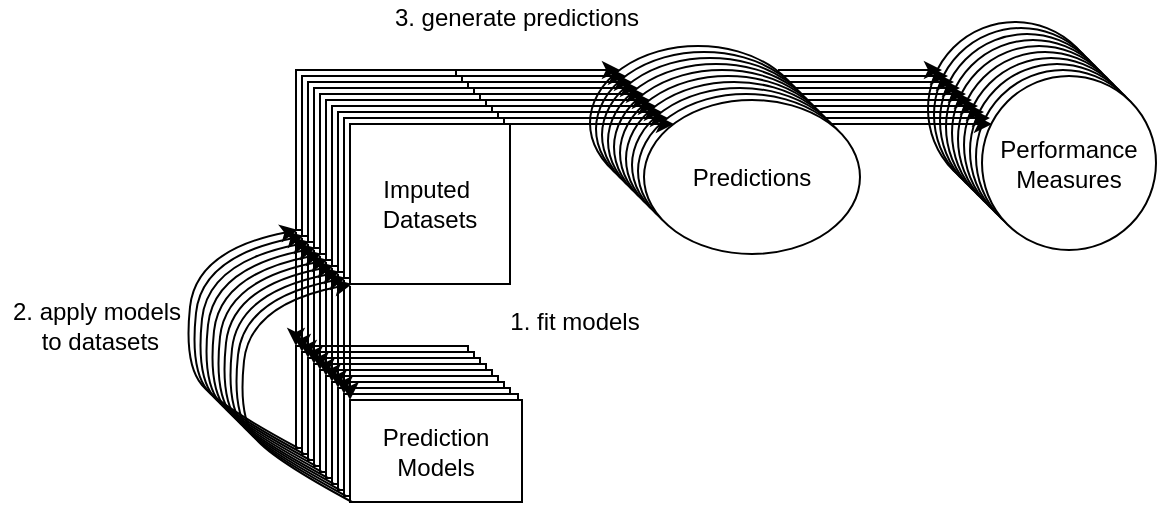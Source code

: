 <mxfile version="15.5.8" type="github">
  <diagram id="C5RBs43oDa-KdzZeNtuy" name="Page-1">
    <mxGraphModel dx="1678" dy="972" grid="1" gridSize="3" guides="1" tooltips="1" connect="1" arrows="1" fold="1" page="1" pageScale="1" pageWidth="827" pageHeight="1169" math="0" shadow="0">
      <root>
        <mxCell id="WIyWlLk6GJQsqaUBKTNV-0" />
        <mxCell id="WIyWlLk6GJQsqaUBKTNV-1" parent="WIyWlLk6GJQsqaUBKTNV-0" />
        <mxCell id="0CUeb5_88-cBfMUGa1II-168" value="" style="ellipse;whiteSpace=wrap;html=1;aspect=fixed;" vertex="1" parent="WIyWlLk6GJQsqaUBKTNV-1">
          <mxGeometry x="589" y="87" width="87" height="87" as="geometry" />
        </mxCell>
        <mxCell id="0CUeb5_88-cBfMUGa1II-169" value="" style="ellipse;whiteSpace=wrap;html=1;aspect=fixed;" vertex="1" parent="WIyWlLk6GJQsqaUBKTNV-1">
          <mxGeometry x="592" y="90" width="87" height="87" as="geometry" />
        </mxCell>
        <mxCell id="0CUeb5_88-cBfMUGa1II-170" value="" style="ellipse;whiteSpace=wrap;html=1;aspect=fixed;" vertex="1" parent="WIyWlLk6GJQsqaUBKTNV-1">
          <mxGeometry x="595" y="93" width="87" height="87" as="geometry" />
        </mxCell>
        <mxCell id="0CUeb5_88-cBfMUGa1II-171" value="" style="ellipse;whiteSpace=wrap;html=1;aspect=fixed;" vertex="1" parent="WIyWlLk6GJQsqaUBKTNV-1">
          <mxGeometry x="598" y="96" width="87" height="87" as="geometry" />
        </mxCell>
        <mxCell id="0CUeb5_88-cBfMUGa1II-172" value="" style="ellipse;whiteSpace=wrap;html=1;aspect=fixed;" vertex="1" parent="WIyWlLk6GJQsqaUBKTNV-1">
          <mxGeometry x="601" y="99" width="87" height="87" as="geometry" />
        </mxCell>
        <mxCell id="0CUeb5_88-cBfMUGa1II-173" value="" style="ellipse;whiteSpace=wrap;html=1;aspect=fixed;" vertex="1" parent="WIyWlLk6GJQsqaUBKTNV-1">
          <mxGeometry x="604" y="102" width="87" height="87" as="geometry" />
        </mxCell>
        <mxCell id="0CUeb5_88-cBfMUGa1II-174" value="" style="ellipse;whiteSpace=wrap;html=1;aspect=fixed;" vertex="1" parent="WIyWlLk6GJQsqaUBKTNV-1">
          <mxGeometry x="607" y="105" width="87" height="87" as="geometry" />
        </mxCell>
        <mxCell id="0CUeb5_88-cBfMUGa1II-175" value="" style="ellipse;whiteSpace=wrap;html=1;aspect=fixed;" vertex="1" parent="WIyWlLk6GJQsqaUBKTNV-1">
          <mxGeometry x="610" y="108" width="87" height="87" as="geometry" />
        </mxCell>
        <mxCell id="0CUeb5_88-cBfMUGa1II-176" value="" style="ellipse;whiteSpace=wrap;html=1;aspect=fixed;" vertex="1" parent="WIyWlLk6GJQsqaUBKTNV-1">
          <mxGeometry x="613" y="111" width="87" height="87" as="geometry" />
        </mxCell>
        <mxCell id="0CUeb5_88-cBfMUGa1II-177" value="Performance&lt;br&gt;Measures" style="ellipse;whiteSpace=wrap;html=1;aspect=fixed;" vertex="1" parent="WIyWlLk6GJQsqaUBKTNV-1">
          <mxGeometry x="616" y="114" width="87" height="87" as="geometry" />
        </mxCell>
        <mxCell id="0CUeb5_88-cBfMUGa1II-30" value="Imputed&amp;nbsp;&lt;br&gt;Datasets" style="whiteSpace=wrap;html=1;aspect=fixed;" vertex="1" parent="WIyWlLk6GJQsqaUBKTNV-1">
          <mxGeometry x="273" y="111" width="80" height="80" as="geometry" />
        </mxCell>
        <mxCell id="0CUeb5_88-cBfMUGa1II-31" value="" style="endArrow=classic;html=1;rounded=0;entryX=0;entryY=0;entryDx=0;entryDy=0;" edge="1" parent="WIyWlLk6GJQsqaUBKTNV-1" target="0CUeb5_88-cBfMUGa1II-33">
          <mxGeometry width="50" height="50" relative="1" as="geometry">
            <mxPoint x="273" y="192" as="sourcePoint" />
            <mxPoint x="276" y="246" as="targetPoint" />
            <Array as="points" />
          </mxGeometry>
        </mxCell>
        <mxCell id="0CUeb5_88-cBfMUGa1II-33" value="" style="rounded=0;whiteSpace=wrap;html=1;" vertex="1" parent="WIyWlLk6GJQsqaUBKTNV-1">
          <mxGeometry x="273" y="249" width="86" height="51" as="geometry" />
        </mxCell>
        <mxCell id="0CUeb5_88-cBfMUGa1II-34" value="" style="rounded=0;whiteSpace=wrap;html=1;" vertex="1" parent="WIyWlLk6GJQsqaUBKTNV-1">
          <mxGeometry x="276" y="252" width="86" height="51" as="geometry" />
        </mxCell>
        <mxCell id="0CUeb5_88-cBfMUGa1II-35" value="" style="rounded=0;whiteSpace=wrap;html=1;" vertex="1" parent="WIyWlLk6GJQsqaUBKTNV-1">
          <mxGeometry x="279" y="255" width="86" height="51" as="geometry" />
        </mxCell>
        <mxCell id="0CUeb5_88-cBfMUGa1II-36" value="" style="rounded=0;whiteSpace=wrap;html=1;" vertex="1" parent="WIyWlLk6GJQsqaUBKTNV-1">
          <mxGeometry x="282" y="258" width="86" height="51" as="geometry" />
        </mxCell>
        <mxCell id="0CUeb5_88-cBfMUGa1II-37" value="" style="rounded=0;whiteSpace=wrap;html=1;" vertex="1" parent="WIyWlLk6GJQsqaUBKTNV-1">
          <mxGeometry x="285" y="261" width="86" height="51" as="geometry" />
        </mxCell>
        <mxCell id="0CUeb5_88-cBfMUGa1II-38" value="" style="rounded=0;whiteSpace=wrap;html=1;" vertex="1" parent="WIyWlLk6GJQsqaUBKTNV-1">
          <mxGeometry x="288" y="264" width="86" height="51" as="geometry" />
        </mxCell>
        <mxCell id="0CUeb5_88-cBfMUGa1II-39" value="" style="rounded=0;whiteSpace=wrap;html=1;" vertex="1" parent="WIyWlLk6GJQsqaUBKTNV-1">
          <mxGeometry x="291" y="267" width="86" height="51" as="geometry" />
        </mxCell>
        <mxCell id="0CUeb5_88-cBfMUGa1II-40" value="" style="rounded=0;whiteSpace=wrap;html=1;" vertex="1" parent="WIyWlLk6GJQsqaUBKTNV-1">
          <mxGeometry x="294" y="270" width="86" height="51" as="geometry" />
        </mxCell>
        <mxCell id="0CUeb5_88-cBfMUGa1II-41" value="" style="rounded=0;whiteSpace=wrap;html=1;" vertex="1" parent="WIyWlLk6GJQsqaUBKTNV-1">
          <mxGeometry x="297" y="273" width="87" height="51" as="geometry" />
        </mxCell>
        <mxCell id="0CUeb5_88-cBfMUGa1II-42" value="Prediction Models" style="rounded=0;whiteSpace=wrap;html=1;" vertex="1" parent="WIyWlLk6GJQsqaUBKTNV-1">
          <mxGeometry x="300" y="276" width="86" height="51" as="geometry" />
        </mxCell>
        <mxCell id="0CUeb5_88-cBfMUGa1II-45" value="Imputed&amp;nbsp;&lt;br&gt;Datasets" style="whiteSpace=wrap;html=1;aspect=fixed;" vertex="1" parent="WIyWlLk6GJQsqaUBKTNV-1">
          <mxGeometry x="276" y="114" width="80" height="80" as="geometry" />
        </mxCell>
        <mxCell id="0CUeb5_88-cBfMUGa1II-46" value="Imputed&amp;nbsp;&lt;br&gt;Datasets" style="whiteSpace=wrap;html=1;aspect=fixed;" vertex="1" parent="WIyWlLk6GJQsqaUBKTNV-1">
          <mxGeometry x="279" y="117" width="80" height="80" as="geometry" />
        </mxCell>
        <mxCell id="0CUeb5_88-cBfMUGa1II-47" value="Imputed&amp;nbsp;&lt;br&gt;Datasets" style="whiteSpace=wrap;html=1;aspect=fixed;" vertex="1" parent="WIyWlLk6GJQsqaUBKTNV-1">
          <mxGeometry x="282" y="120" width="80" height="80" as="geometry" />
        </mxCell>
        <mxCell id="0CUeb5_88-cBfMUGa1II-48" value="Imputed&amp;nbsp;&lt;br&gt;Datasets" style="whiteSpace=wrap;html=1;aspect=fixed;" vertex="1" parent="WIyWlLk6GJQsqaUBKTNV-1">
          <mxGeometry x="285" y="123" width="80" height="80" as="geometry" />
        </mxCell>
        <mxCell id="0CUeb5_88-cBfMUGa1II-49" value="Imputed&amp;nbsp;&lt;br&gt;Datasets" style="whiteSpace=wrap;html=1;aspect=fixed;" vertex="1" parent="WIyWlLk6GJQsqaUBKTNV-1">
          <mxGeometry x="288" y="126" width="80" height="80" as="geometry" />
        </mxCell>
        <mxCell id="0CUeb5_88-cBfMUGa1II-50" value="Imputed&amp;nbsp;&lt;br&gt;Datasets" style="whiteSpace=wrap;html=1;aspect=fixed;" vertex="1" parent="WIyWlLk6GJQsqaUBKTNV-1">
          <mxGeometry x="291" y="129" width="80" height="80" as="geometry" />
        </mxCell>
        <mxCell id="0CUeb5_88-cBfMUGa1II-51" value="Imputed&amp;nbsp;&lt;br&gt;Datasets" style="whiteSpace=wrap;html=1;aspect=fixed;" vertex="1" parent="WIyWlLk6GJQsqaUBKTNV-1">
          <mxGeometry x="294" y="132" width="80" height="80" as="geometry" />
        </mxCell>
        <mxCell id="0CUeb5_88-cBfMUGa1II-52" value="Imputed&amp;nbsp;&lt;br&gt;Datasets" style="whiteSpace=wrap;html=1;aspect=fixed;" vertex="1" parent="WIyWlLk6GJQsqaUBKTNV-1">
          <mxGeometry x="297" y="135" width="80" height="80" as="geometry" />
        </mxCell>
        <mxCell id="0CUeb5_88-cBfMUGa1II-53" value="Imputed&amp;nbsp;&lt;br&gt;Datasets" style="whiteSpace=wrap;html=1;aspect=fixed;" vertex="1" parent="WIyWlLk6GJQsqaUBKTNV-1">
          <mxGeometry x="300" y="138" width="80" height="80" as="geometry" />
        </mxCell>
        <mxCell id="0CUeb5_88-cBfMUGa1II-59" value="" style="curved=1;endArrow=classic;html=1;rounded=0;entryX=0;entryY=1;entryDx=0;entryDy=0;exitX=0;exitY=1;exitDx=0;exitDy=0;" edge="1" parent="WIyWlLk6GJQsqaUBKTNV-1">
          <mxGeometry width="50" height="50" relative="1" as="geometry">
            <mxPoint x="274" y="300" as="sourcePoint" />
            <mxPoint x="274" y="191" as="targetPoint" />
            <Array as="points">
              <mxPoint x="235" y="279" />
              <mxPoint x="217" y="258" />
              <mxPoint x="223" y="201" />
            </Array>
          </mxGeometry>
        </mxCell>
        <mxCell id="0CUeb5_88-cBfMUGa1II-60" value="" style="curved=1;endArrow=classic;html=1;rounded=0;entryX=0;entryY=1;entryDx=0;entryDy=0;exitX=0;exitY=1;exitDx=0;exitDy=0;" edge="1" parent="WIyWlLk6GJQsqaUBKTNV-1">
          <mxGeometry width="50" height="50" relative="1" as="geometry">
            <mxPoint x="277" y="303" as="sourcePoint" />
            <mxPoint x="277" y="194" as="targetPoint" />
            <Array as="points">
              <mxPoint x="238" y="282" />
              <mxPoint x="220" y="261" />
              <mxPoint x="226" y="204" />
            </Array>
          </mxGeometry>
        </mxCell>
        <mxCell id="0CUeb5_88-cBfMUGa1II-61" value="" style="curved=1;endArrow=classic;html=1;rounded=0;entryX=0;entryY=1;entryDx=0;entryDy=0;exitX=0;exitY=1;exitDx=0;exitDy=0;" edge="1" parent="WIyWlLk6GJQsqaUBKTNV-1">
          <mxGeometry width="50" height="50" relative="1" as="geometry">
            <mxPoint x="280" y="306" as="sourcePoint" />
            <mxPoint x="280" y="197" as="targetPoint" />
            <Array as="points">
              <mxPoint x="241" y="285" />
              <mxPoint x="223" y="264" />
              <mxPoint x="229" y="207" />
            </Array>
          </mxGeometry>
        </mxCell>
        <mxCell id="0CUeb5_88-cBfMUGa1II-62" value="" style="curved=1;endArrow=classic;html=1;rounded=0;entryX=0;entryY=1;entryDx=0;entryDy=0;exitX=0;exitY=1;exitDx=0;exitDy=0;" edge="1" parent="WIyWlLk6GJQsqaUBKTNV-1">
          <mxGeometry width="50" height="50" relative="1" as="geometry">
            <mxPoint x="283" y="309" as="sourcePoint" />
            <mxPoint x="283" y="200" as="targetPoint" />
            <Array as="points">
              <mxPoint x="244" y="288" />
              <mxPoint x="226" y="267" />
              <mxPoint x="232" y="210" />
            </Array>
          </mxGeometry>
        </mxCell>
        <mxCell id="0CUeb5_88-cBfMUGa1II-63" value="" style="curved=1;endArrow=classic;html=1;rounded=0;entryX=0;entryY=1;entryDx=0;entryDy=0;exitX=0;exitY=1;exitDx=0;exitDy=0;" edge="1" parent="WIyWlLk6GJQsqaUBKTNV-1">
          <mxGeometry width="50" height="50" relative="1" as="geometry">
            <mxPoint x="286" y="312" as="sourcePoint" />
            <mxPoint x="286" y="203" as="targetPoint" />
            <Array as="points">
              <mxPoint x="247" y="291" />
              <mxPoint x="229" y="270" />
              <mxPoint x="235" y="213" />
            </Array>
          </mxGeometry>
        </mxCell>
        <mxCell id="0CUeb5_88-cBfMUGa1II-64" value="" style="curved=1;endArrow=classic;html=1;rounded=0;entryX=0;entryY=1;entryDx=0;entryDy=0;exitX=0;exitY=1;exitDx=0;exitDy=0;" edge="1" parent="WIyWlLk6GJQsqaUBKTNV-1">
          <mxGeometry width="50" height="50" relative="1" as="geometry">
            <mxPoint x="289" y="315" as="sourcePoint" />
            <mxPoint x="289" y="206" as="targetPoint" />
            <Array as="points">
              <mxPoint x="250" y="294" />
              <mxPoint x="232" y="273" />
              <mxPoint x="238" y="216" />
            </Array>
          </mxGeometry>
        </mxCell>
        <mxCell id="0CUeb5_88-cBfMUGa1II-65" value="" style="curved=1;endArrow=classic;html=1;rounded=0;entryX=0;entryY=1;entryDx=0;entryDy=0;exitX=0;exitY=1;exitDx=0;exitDy=0;" edge="1" parent="WIyWlLk6GJQsqaUBKTNV-1">
          <mxGeometry width="50" height="50" relative="1" as="geometry">
            <mxPoint x="292" y="318" as="sourcePoint" />
            <mxPoint x="292" y="209" as="targetPoint" />
            <Array as="points">
              <mxPoint x="253" y="297" />
              <mxPoint x="235" y="276" />
              <mxPoint x="241" y="219" />
            </Array>
          </mxGeometry>
        </mxCell>
        <mxCell id="0CUeb5_88-cBfMUGa1II-66" value="" style="curved=1;endArrow=classic;html=1;rounded=0;entryX=0;entryY=1;entryDx=0;entryDy=0;exitX=0;exitY=1;exitDx=0;exitDy=0;" edge="1" parent="WIyWlLk6GJQsqaUBKTNV-1">
          <mxGeometry width="50" height="50" relative="1" as="geometry">
            <mxPoint x="295" y="321" as="sourcePoint" />
            <mxPoint x="295" y="212" as="targetPoint" />
            <Array as="points">
              <mxPoint x="256" y="300" />
              <mxPoint x="238" y="279" />
              <mxPoint x="244" y="222" />
            </Array>
          </mxGeometry>
        </mxCell>
        <mxCell id="0CUeb5_88-cBfMUGa1II-67" value="" style="curved=1;endArrow=classic;html=1;rounded=0;entryX=0;entryY=1;entryDx=0;entryDy=0;exitX=0;exitY=1;exitDx=0;exitDy=0;" edge="1" parent="WIyWlLk6GJQsqaUBKTNV-1">
          <mxGeometry width="50" height="50" relative="1" as="geometry">
            <mxPoint x="298" y="324" as="sourcePoint" />
            <mxPoint x="298" y="215" as="targetPoint" />
            <Array as="points">
              <mxPoint x="259" y="303" />
              <mxPoint x="241" y="282" />
              <mxPoint x="247" y="225" />
            </Array>
          </mxGeometry>
        </mxCell>
        <mxCell id="0CUeb5_88-cBfMUGa1II-68" value="" style="curved=1;endArrow=classic;html=1;rounded=0;entryX=0;entryY=1;entryDx=0;entryDy=0;exitX=0;exitY=1;exitDx=0;exitDy=0;" edge="1" parent="WIyWlLk6GJQsqaUBKTNV-1">
          <mxGeometry width="50" height="50" relative="1" as="geometry">
            <mxPoint x="301" y="327" as="sourcePoint" />
            <mxPoint x="301" y="218" as="targetPoint" />
            <Array as="points">
              <mxPoint x="262" y="306" />
              <mxPoint x="244" y="285" />
              <mxPoint x="250" y="228" />
            </Array>
          </mxGeometry>
        </mxCell>
        <mxCell id="0CUeb5_88-cBfMUGa1II-70" value="" style="endArrow=classic;html=1;rounded=0;entryX=0;entryY=0;entryDx=0;entryDy=0;" edge="1" parent="WIyWlLk6GJQsqaUBKTNV-1">
          <mxGeometry width="50" height="50" relative="1" as="geometry">
            <mxPoint x="276" y="195" as="sourcePoint" />
            <mxPoint x="276" y="252" as="targetPoint" />
            <Array as="points" />
          </mxGeometry>
        </mxCell>
        <mxCell id="0CUeb5_88-cBfMUGa1II-71" value="" style="endArrow=classic;html=1;rounded=0;entryX=0;entryY=0;entryDx=0;entryDy=0;" edge="1" parent="WIyWlLk6GJQsqaUBKTNV-1">
          <mxGeometry width="50" height="50" relative="1" as="geometry">
            <mxPoint x="279" y="198" as="sourcePoint" />
            <mxPoint x="279" y="255" as="targetPoint" />
            <Array as="points" />
          </mxGeometry>
        </mxCell>
        <mxCell id="0CUeb5_88-cBfMUGa1II-72" value="" style="endArrow=classic;html=1;rounded=0;entryX=0;entryY=0;entryDx=0;entryDy=0;" edge="1" parent="WIyWlLk6GJQsqaUBKTNV-1">
          <mxGeometry width="50" height="50" relative="1" as="geometry">
            <mxPoint x="282" y="201" as="sourcePoint" />
            <mxPoint x="282" y="258" as="targetPoint" />
            <Array as="points" />
          </mxGeometry>
        </mxCell>
        <mxCell id="0CUeb5_88-cBfMUGa1II-73" value="" style="endArrow=classic;html=1;rounded=0;entryX=0;entryY=0;entryDx=0;entryDy=0;" edge="1" parent="WIyWlLk6GJQsqaUBKTNV-1">
          <mxGeometry width="50" height="50" relative="1" as="geometry">
            <mxPoint x="285" y="204" as="sourcePoint" />
            <mxPoint x="285" y="261" as="targetPoint" />
            <Array as="points" />
          </mxGeometry>
        </mxCell>
        <mxCell id="0CUeb5_88-cBfMUGa1II-74" value="" style="endArrow=classic;html=1;rounded=0;entryX=0;entryY=0;entryDx=0;entryDy=0;" edge="1" parent="WIyWlLk6GJQsqaUBKTNV-1">
          <mxGeometry width="50" height="50" relative="1" as="geometry">
            <mxPoint x="288" y="207" as="sourcePoint" />
            <mxPoint x="288" y="264" as="targetPoint" />
            <Array as="points" />
          </mxGeometry>
        </mxCell>
        <mxCell id="0CUeb5_88-cBfMUGa1II-75" value="" style="endArrow=classic;html=1;rounded=0;entryX=0;entryY=0;entryDx=0;entryDy=0;" edge="1" parent="WIyWlLk6GJQsqaUBKTNV-1">
          <mxGeometry width="50" height="50" relative="1" as="geometry">
            <mxPoint x="291" y="210" as="sourcePoint" />
            <mxPoint x="291" y="267" as="targetPoint" />
            <Array as="points" />
          </mxGeometry>
        </mxCell>
        <mxCell id="0CUeb5_88-cBfMUGa1II-76" value="" style="endArrow=classic;html=1;rounded=0;entryX=0;entryY=0;entryDx=0;entryDy=0;" edge="1" parent="WIyWlLk6GJQsqaUBKTNV-1">
          <mxGeometry width="50" height="50" relative="1" as="geometry">
            <mxPoint x="294" y="213" as="sourcePoint" />
            <mxPoint x="294" y="270" as="targetPoint" />
            <Array as="points" />
          </mxGeometry>
        </mxCell>
        <mxCell id="0CUeb5_88-cBfMUGa1II-91" value="" style="endArrow=classic;html=1;rounded=0;entryX=0;entryY=0;entryDx=0;entryDy=0;" edge="1" parent="WIyWlLk6GJQsqaUBKTNV-1">
          <mxGeometry width="50" height="50" relative="1" as="geometry">
            <mxPoint x="297" y="216" as="sourcePoint" />
            <mxPoint x="297" y="273" as="targetPoint" />
            <Array as="points" />
          </mxGeometry>
        </mxCell>
        <mxCell id="0CUeb5_88-cBfMUGa1II-92" value="" style="endArrow=classic;html=1;rounded=0;entryX=0;entryY=0;entryDx=0;entryDy=0;" edge="1" parent="WIyWlLk6GJQsqaUBKTNV-1">
          <mxGeometry width="50" height="50" relative="1" as="geometry">
            <mxPoint x="300" y="219" as="sourcePoint" />
            <mxPoint x="300" y="276" as="targetPoint" />
            <Array as="points" />
          </mxGeometry>
        </mxCell>
        <mxCell id="0CUeb5_88-cBfMUGa1II-94" value="2. apply models&lt;br&gt;&amp;nbsp;to datasets" style="text;html=1;align=center;verticalAlign=middle;resizable=0;points=[];autosize=1;strokeColor=none;fillColor=none;" vertex="1" parent="WIyWlLk6GJQsqaUBKTNV-1">
          <mxGeometry x="125" y="222" width="96" height="33" as="geometry" />
        </mxCell>
        <mxCell id="0CUeb5_88-cBfMUGa1II-105" value="" style="ellipse;whiteSpace=wrap;html=1;" vertex="1" parent="WIyWlLk6GJQsqaUBKTNV-1">
          <mxGeometry x="420" y="99" width="108" height="77" as="geometry" />
        </mxCell>
        <mxCell id="0CUeb5_88-cBfMUGa1II-32" value="1. fit models" style="text;html=1;align=center;verticalAlign=middle;resizable=0;points=[];autosize=1;strokeColor=none;fillColor=none;" vertex="1" parent="WIyWlLk6GJQsqaUBKTNV-1">
          <mxGeometry x="374" y="228" width="75" height="18" as="geometry" />
        </mxCell>
        <mxCell id="0CUeb5_88-cBfMUGa1II-115" value="3. generate predictions" style="text;html=1;align=center;verticalAlign=middle;resizable=0;points=[];autosize=1;strokeColor=none;fillColor=none;" vertex="1" parent="WIyWlLk6GJQsqaUBKTNV-1">
          <mxGeometry x="317" y="76" width="132" height="18" as="geometry" />
        </mxCell>
        <mxCell id="0CUeb5_88-cBfMUGa1II-137" value="" style="ellipse;whiteSpace=wrap;html=1;" vertex="1" parent="WIyWlLk6GJQsqaUBKTNV-1">
          <mxGeometry x="423" y="102" width="108" height="77" as="geometry" />
        </mxCell>
        <mxCell id="0CUeb5_88-cBfMUGa1II-138" value="" style="ellipse;whiteSpace=wrap;html=1;" vertex="1" parent="WIyWlLk6GJQsqaUBKTNV-1">
          <mxGeometry x="426" y="105" width="108" height="77" as="geometry" />
        </mxCell>
        <mxCell id="0CUeb5_88-cBfMUGa1II-139" value="" style="ellipse;whiteSpace=wrap;html=1;" vertex="1" parent="WIyWlLk6GJQsqaUBKTNV-1">
          <mxGeometry x="429" y="108" width="108" height="77" as="geometry" />
        </mxCell>
        <mxCell id="0CUeb5_88-cBfMUGa1II-140" value="" style="ellipse;whiteSpace=wrap;html=1;" vertex="1" parent="WIyWlLk6GJQsqaUBKTNV-1">
          <mxGeometry x="432" y="111" width="108" height="77" as="geometry" />
        </mxCell>
        <mxCell id="0CUeb5_88-cBfMUGa1II-141" value="" style="ellipse;whiteSpace=wrap;html=1;" vertex="1" parent="WIyWlLk6GJQsqaUBKTNV-1">
          <mxGeometry x="435" y="114" width="108" height="77" as="geometry" />
        </mxCell>
        <mxCell id="0CUeb5_88-cBfMUGa1II-142" value="" style="ellipse;whiteSpace=wrap;html=1;" vertex="1" parent="WIyWlLk6GJQsqaUBKTNV-1">
          <mxGeometry x="438" y="117" width="108" height="77" as="geometry" />
        </mxCell>
        <mxCell id="0CUeb5_88-cBfMUGa1II-143" value="" style="ellipse;whiteSpace=wrap;html=1;" vertex="1" parent="WIyWlLk6GJQsqaUBKTNV-1">
          <mxGeometry x="441" y="120" width="108" height="77" as="geometry" />
        </mxCell>
        <mxCell id="0CUeb5_88-cBfMUGa1II-144" value="" style="ellipse;whiteSpace=wrap;html=1;" vertex="1" parent="WIyWlLk6GJQsqaUBKTNV-1">
          <mxGeometry x="444" y="123" width="108" height="77" as="geometry" />
        </mxCell>
        <mxCell id="0CUeb5_88-cBfMUGa1II-95" value="" style="endArrow=classic;html=1;rounded=0;" edge="1" parent="WIyWlLk6GJQsqaUBKTNV-1">
          <mxGeometry width="50" height="50" relative="1" as="geometry">
            <mxPoint x="353" y="111" as="sourcePoint" />
            <mxPoint x="435" y="111" as="targetPoint" />
          </mxGeometry>
        </mxCell>
        <mxCell id="0CUeb5_88-cBfMUGa1II-96" value="" style="endArrow=classic;html=1;rounded=0;" edge="1" parent="WIyWlLk6GJQsqaUBKTNV-1">
          <mxGeometry width="50" height="50" relative="1" as="geometry">
            <mxPoint x="356" y="114" as="sourcePoint" />
            <mxPoint x="438" y="114" as="targetPoint" />
          </mxGeometry>
        </mxCell>
        <mxCell id="0CUeb5_88-cBfMUGa1II-97" value="" style="endArrow=classic;html=1;rounded=0;" edge="1" parent="WIyWlLk6GJQsqaUBKTNV-1">
          <mxGeometry width="50" height="50" relative="1" as="geometry">
            <mxPoint x="359" y="117" as="sourcePoint" />
            <mxPoint x="441" y="117" as="targetPoint" />
          </mxGeometry>
        </mxCell>
        <mxCell id="0CUeb5_88-cBfMUGa1II-98" value="" style="endArrow=classic;html=1;rounded=0;" edge="1" parent="WIyWlLk6GJQsqaUBKTNV-1">
          <mxGeometry width="50" height="50" relative="1" as="geometry">
            <mxPoint x="362" y="120" as="sourcePoint" />
            <mxPoint x="444" y="120" as="targetPoint" />
          </mxGeometry>
        </mxCell>
        <mxCell id="0CUeb5_88-cBfMUGa1II-99" value="" style="endArrow=classic;html=1;rounded=0;" edge="1" parent="WIyWlLk6GJQsqaUBKTNV-1">
          <mxGeometry width="50" height="50" relative="1" as="geometry">
            <mxPoint x="365" y="123" as="sourcePoint" />
            <mxPoint x="447" y="123" as="targetPoint" />
          </mxGeometry>
        </mxCell>
        <mxCell id="0CUeb5_88-cBfMUGa1II-100" value="" style="endArrow=classic;html=1;rounded=0;" edge="1" parent="WIyWlLk6GJQsqaUBKTNV-1">
          <mxGeometry width="50" height="50" relative="1" as="geometry">
            <mxPoint x="368" y="126" as="sourcePoint" />
            <mxPoint x="450" y="126" as="targetPoint" />
          </mxGeometry>
        </mxCell>
        <mxCell id="0CUeb5_88-cBfMUGa1II-101" value="" style="endArrow=classic;html=1;rounded=0;" edge="1" parent="WIyWlLk6GJQsqaUBKTNV-1">
          <mxGeometry width="50" height="50" relative="1" as="geometry">
            <mxPoint x="371" y="129" as="sourcePoint" />
            <mxPoint x="453" y="129" as="targetPoint" />
          </mxGeometry>
        </mxCell>
        <mxCell id="0CUeb5_88-cBfMUGa1II-102" value="" style="endArrow=classic;html=1;rounded=0;" edge="1" parent="WIyWlLk6GJQsqaUBKTNV-1">
          <mxGeometry width="50" height="50" relative="1" as="geometry">
            <mxPoint x="374" y="132" as="sourcePoint" />
            <mxPoint x="456" y="132" as="targetPoint" />
          </mxGeometry>
        </mxCell>
        <mxCell id="0CUeb5_88-cBfMUGa1II-103" value="" style="endArrow=classic;html=1;rounded=0;" edge="1" parent="WIyWlLk6GJQsqaUBKTNV-1">
          <mxGeometry width="50" height="50" relative="1" as="geometry">
            <mxPoint x="377" y="135" as="sourcePoint" />
            <mxPoint x="459" y="135" as="targetPoint" />
          </mxGeometry>
        </mxCell>
        <mxCell id="0CUeb5_88-cBfMUGa1II-104" value="" style="endArrow=classic;html=1;rounded=0;" edge="1" parent="WIyWlLk6GJQsqaUBKTNV-1">
          <mxGeometry width="50" height="50" relative="1" as="geometry">
            <mxPoint x="380" y="138" as="sourcePoint" />
            <mxPoint x="462" y="138" as="targetPoint" />
          </mxGeometry>
        </mxCell>
        <mxCell id="0CUeb5_88-cBfMUGa1II-145" value="Predictions" style="ellipse;whiteSpace=wrap;html=1;" vertex="1" parent="WIyWlLk6GJQsqaUBKTNV-1">
          <mxGeometry x="447" y="126" width="108" height="77" as="geometry" />
        </mxCell>
        <mxCell id="0CUeb5_88-cBfMUGa1II-126" value="" style="endArrow=classic;html=1;rounded=0;" edge="1" parent="WIyWlLk6GJQsqaUBKTNV-1">
          <mxGeometry width="50" height="50" relative="1" as="geometry">
            <mxPoint x="514" y="111" as="sourcePoint" />
            <mxPoint x="596" y="111" as="targetPoint" />
          </mxGeometry>
        </mxCell>
        <mxCell id="0CUeb5_88-cBfMUGa1II-127" value="" style="endArrow=classic;html=1;rounded=0;" edge="1" parent="WIyWlLk6GJQsqaUBKTNV-1">
          <mxGeometry width="50" height="50" relative="1" as="geometry">
            <mxPoint x="517" y="114" as="sourcePoint" />
            <mxPoint x="599" y="114" as="targetPoint" />
          </mxGeometry>
        </mxCell>
        <mxCell id="0CUeb5_88-cBfMUGa1II-128" value="" style="endArrow=classic;html=1;rounded=0;" edge="1" parent="WIyWlLk6GJQsqaUBKTNV-1">
          <mxGeometry width="50" height="50" relative="1" as="geometry">
            <mxPoint x="520" y="117" as="sourcePoint" />
            <mxPoint x="602" y="117" as="targetPoint" />
          </mxGeometry>
        </mxCell>
        <mxCell id="0CUeb5_88-cBfMUGa1II-129" value="" style="endArrow=classic;html=1;rounded=0;" edge="1" parent="WIyWlLk6GJQsqaUBKTNV-1">
          <mxGeometry width="50" height="50" relative="1" as="geometry">
            <mxPoint x="523" y="120" as="sourcePoint" />
            <mxPoint x="605" y="120" as="targetPoint" />
          </mxGeometry>
        </mxCell>
        <mxCell id="0CUeb5_88-cBfMUGa1II-130" value="" style="endArrow=classic;html=1;rounded=0;" edge="1" parent="WIyWlLk6GJQsqaUBKTNV-1">
          <mxGeometry width="50" height="50" relative="1" as="geometry">
            <mxPoint x="526" y="123" as="sourcePoint" />
            <mxPoint x="608" y="123" as="targetPoint" />
          </mxGeometry>
        </mxCell>
        <mxCell id="0CUeb5_88-cBfMUGa1II-131" value="" style="endArrow=classic;html=1;rounded=0;" edge="1" parent="WIyWlLk6GJQsqaUBKTNV-1">
          <mxGeometry width="50" height="50" relative="1" as="geometry">
            <mxPoint x="529" y="126" as="sourcePoint" />
            <mxPoint x="611" y="126" as="targetPoint" />
          </mxGeometry>
        </mxCell>
        <mxCell id="0CUeb5_88-cBfMUGa1II-132" value="" style="endArrow=classic;html=1;rounded=0;" edge="1" parent="WIyWlLk6GJQsqaUBKTNV-1">
          <mxGeometry width="50" height="50" relative="1" as="geometry">
            <mxPoint x="532" y="129" as="sourcePoint" />
            <mxPoint x="614" y="129" as="targetPoint" />
          </mxGeometry>
        </mxCell>
        <mxCell id="0CUeb5_88-cBfMUGa1II-133" value="" style="endArrow=classic;html=1;rounded=0;" edge="1" parent="WIyWlLk6GJQsqaUBKTNV-1">
          <mxGeometry width="50" height="50" relative="1" as="geometry">
            <mxPoint x="535" y="132" as="sourcePoint" />
            <mxPoint x="617" y="132" as="targetPoint" />
          </mxGeometry>
        </mxCell>
        <mxCell id="0CUeb5_88-cBfMUGa1II-134" value="" style="endArrow=classic;html=1;rounded=0;" edge="1" parent="WIyWlLk6GJQsqaUBKTNV-1">
          <mxGeometry width="50" height="50" relative="1" as="geometry">
            <mxPoint x="538" y="135" as="sourcePoint" />
            <mxPoint x="620" y="135" as="targetPoint" />
          </mxGeometry>
        </mxCell>
        <mxCell id="0CUeb5_88-cBfMUGa1II-135" value="" style="endArrow=classic;html=1;rounded=0;" edge="1" parent="WIyWlLk6GJQsqaUBKTNV-1">
          <mxGeometry width="50" height="50" relative="1" as="geometry">
            <mxPoint x="541" y="138" as="sourcePoint" />
            <mxPoint x="621" y="138" as="targetPoint" />
          </mxGeometry>
        </mxCell>
      </root>
    </mxGraphModel>
  </diagram>
</mxfile>
